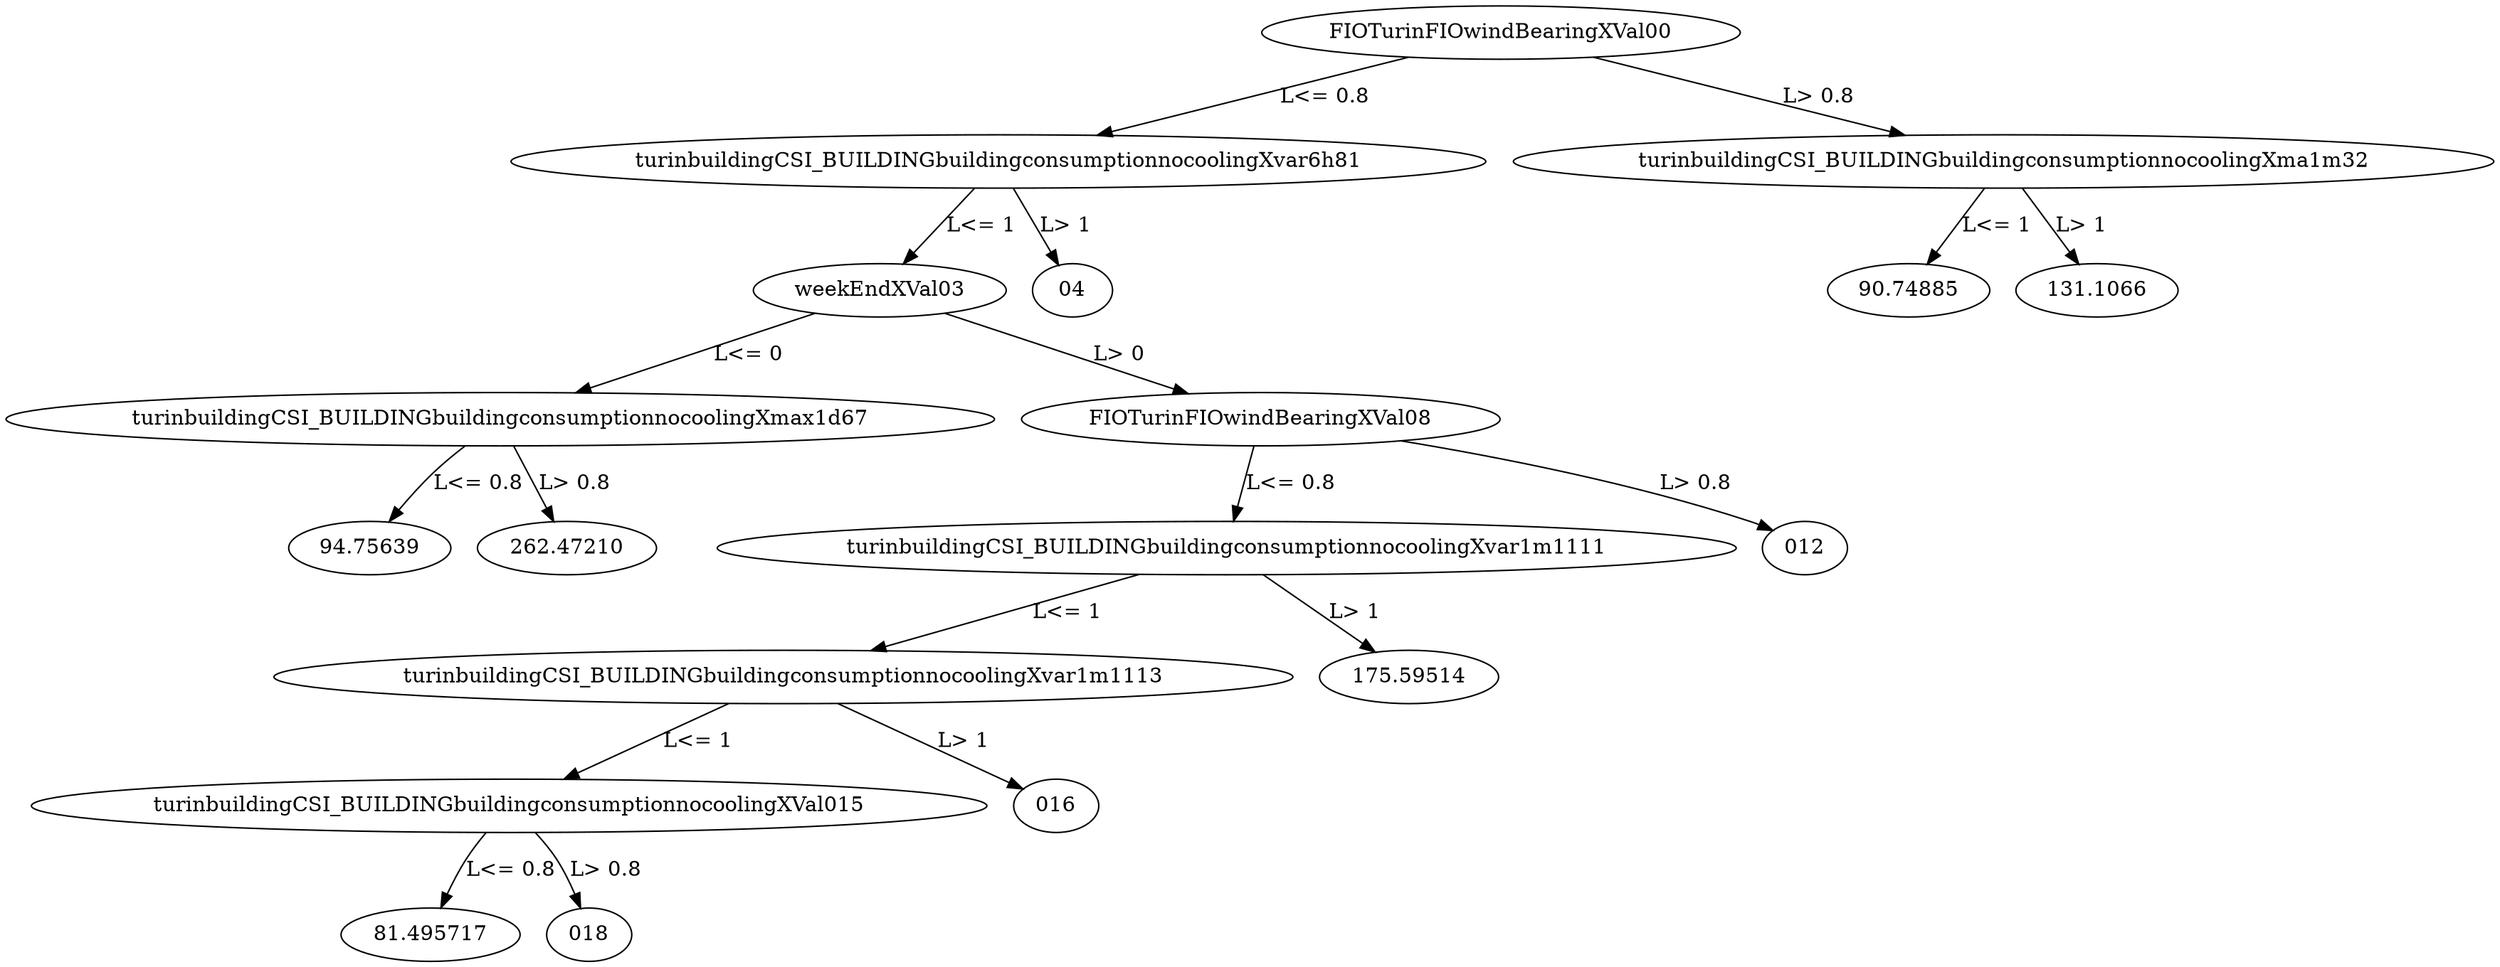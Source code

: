 digraph dt_fig {
	FIOTurinFIOwindBearingXVal00 -> turinbuildingCSI_BUILDINGbuildingconsumptionnocoolingXvar6h81 [label="L<= 0.8"];
	FIOTurinFIOwindBearingXVal00 -> turinbuildingCSI_BUILDINGbuildingconsumptionnocoolingXma1m32 [label="L> 0.8"];
	turinbuildingCSI_BUILDINGbuildingconsumptionnocoolingXvar6h81 -> weekEndXVal03 [label="L<= 1"];
	turinbuildingCSI_BUILDINGbuildingconsumptionnocoolingXvar6h81 -> "04" [label="L> 1"];
	turinbuildingCSI_BUILDINGbuildingconsumptionnocoolingXma1m32 -> "90.74885" [label="L<= 1"];
	turinbuildingCSI_BUILDINGbuildingconsumptionnocoolingXma1m32 -> "131.1066" [label="L> 1"];
	weekEndXVal03 -> turinbuildingCSI_BUILDINGbuildingconsumptionnocoolingXmax1d67 [label="L<= 0"];
	weekEndXVal03 -> FIOTurinFIOwindBearingXVal08 [label="L> 0"];
	turinbuildingCSI_BUILDINGbuildingconsumptionnocoolingXmax1d67 -> "94.75639" [label="L<= 0.8"];
	turinbuildingCSI_BUILDINGbuildingconsumptionnocoolingXmax1d67 -> "262.47210" [label="L> 0.8"];
	FIOTurinFIOwindBearingXVal08 -> turinbuildingCSI_BUILDINGbuildingconsumptionnocoolingXvar1m1111 [label="L<= 0.8"];
	FIOTurinFIOwindBearingXVal08 -> "012" [label="L> 0.8"];
	turinbuildingCSI_BUILDINGbuildingconsumptionnocoolingXvar1m1111 -> turinbuildingCSI_BUILDINGbuildingconsumptionnocoolingXvar1m1113 [label="L<= 1"];
	turinbuildingCSI_BUILDINGbuildingconsumptionnocoolingXvar1m1111 -> "175.59514" [label="L> 1"];
	turinbuildingCSI_BUILDINGbuildingconsumptionnocoolingXvar1m1113 -> turinbuildingCSI_BUILDINGbuildingconsumptionnocoolingXVal015 [label="L<= 1"];
	turinbuildingCSI_BUILDINGbuildingconsumptionnocoolingXvar1m1113 -> "016" [label="L> 1"];
	turinbuildingCSI_BUILDINGbuildingconsumptionnocoolingXVal015 -> "81.495717" [label="L<= 0.8"];
	turinbuildingCSI_BUILDINGbuildingconsumptionnocoolingXVal015 -> "018" [label="L> 0.8"];
}
